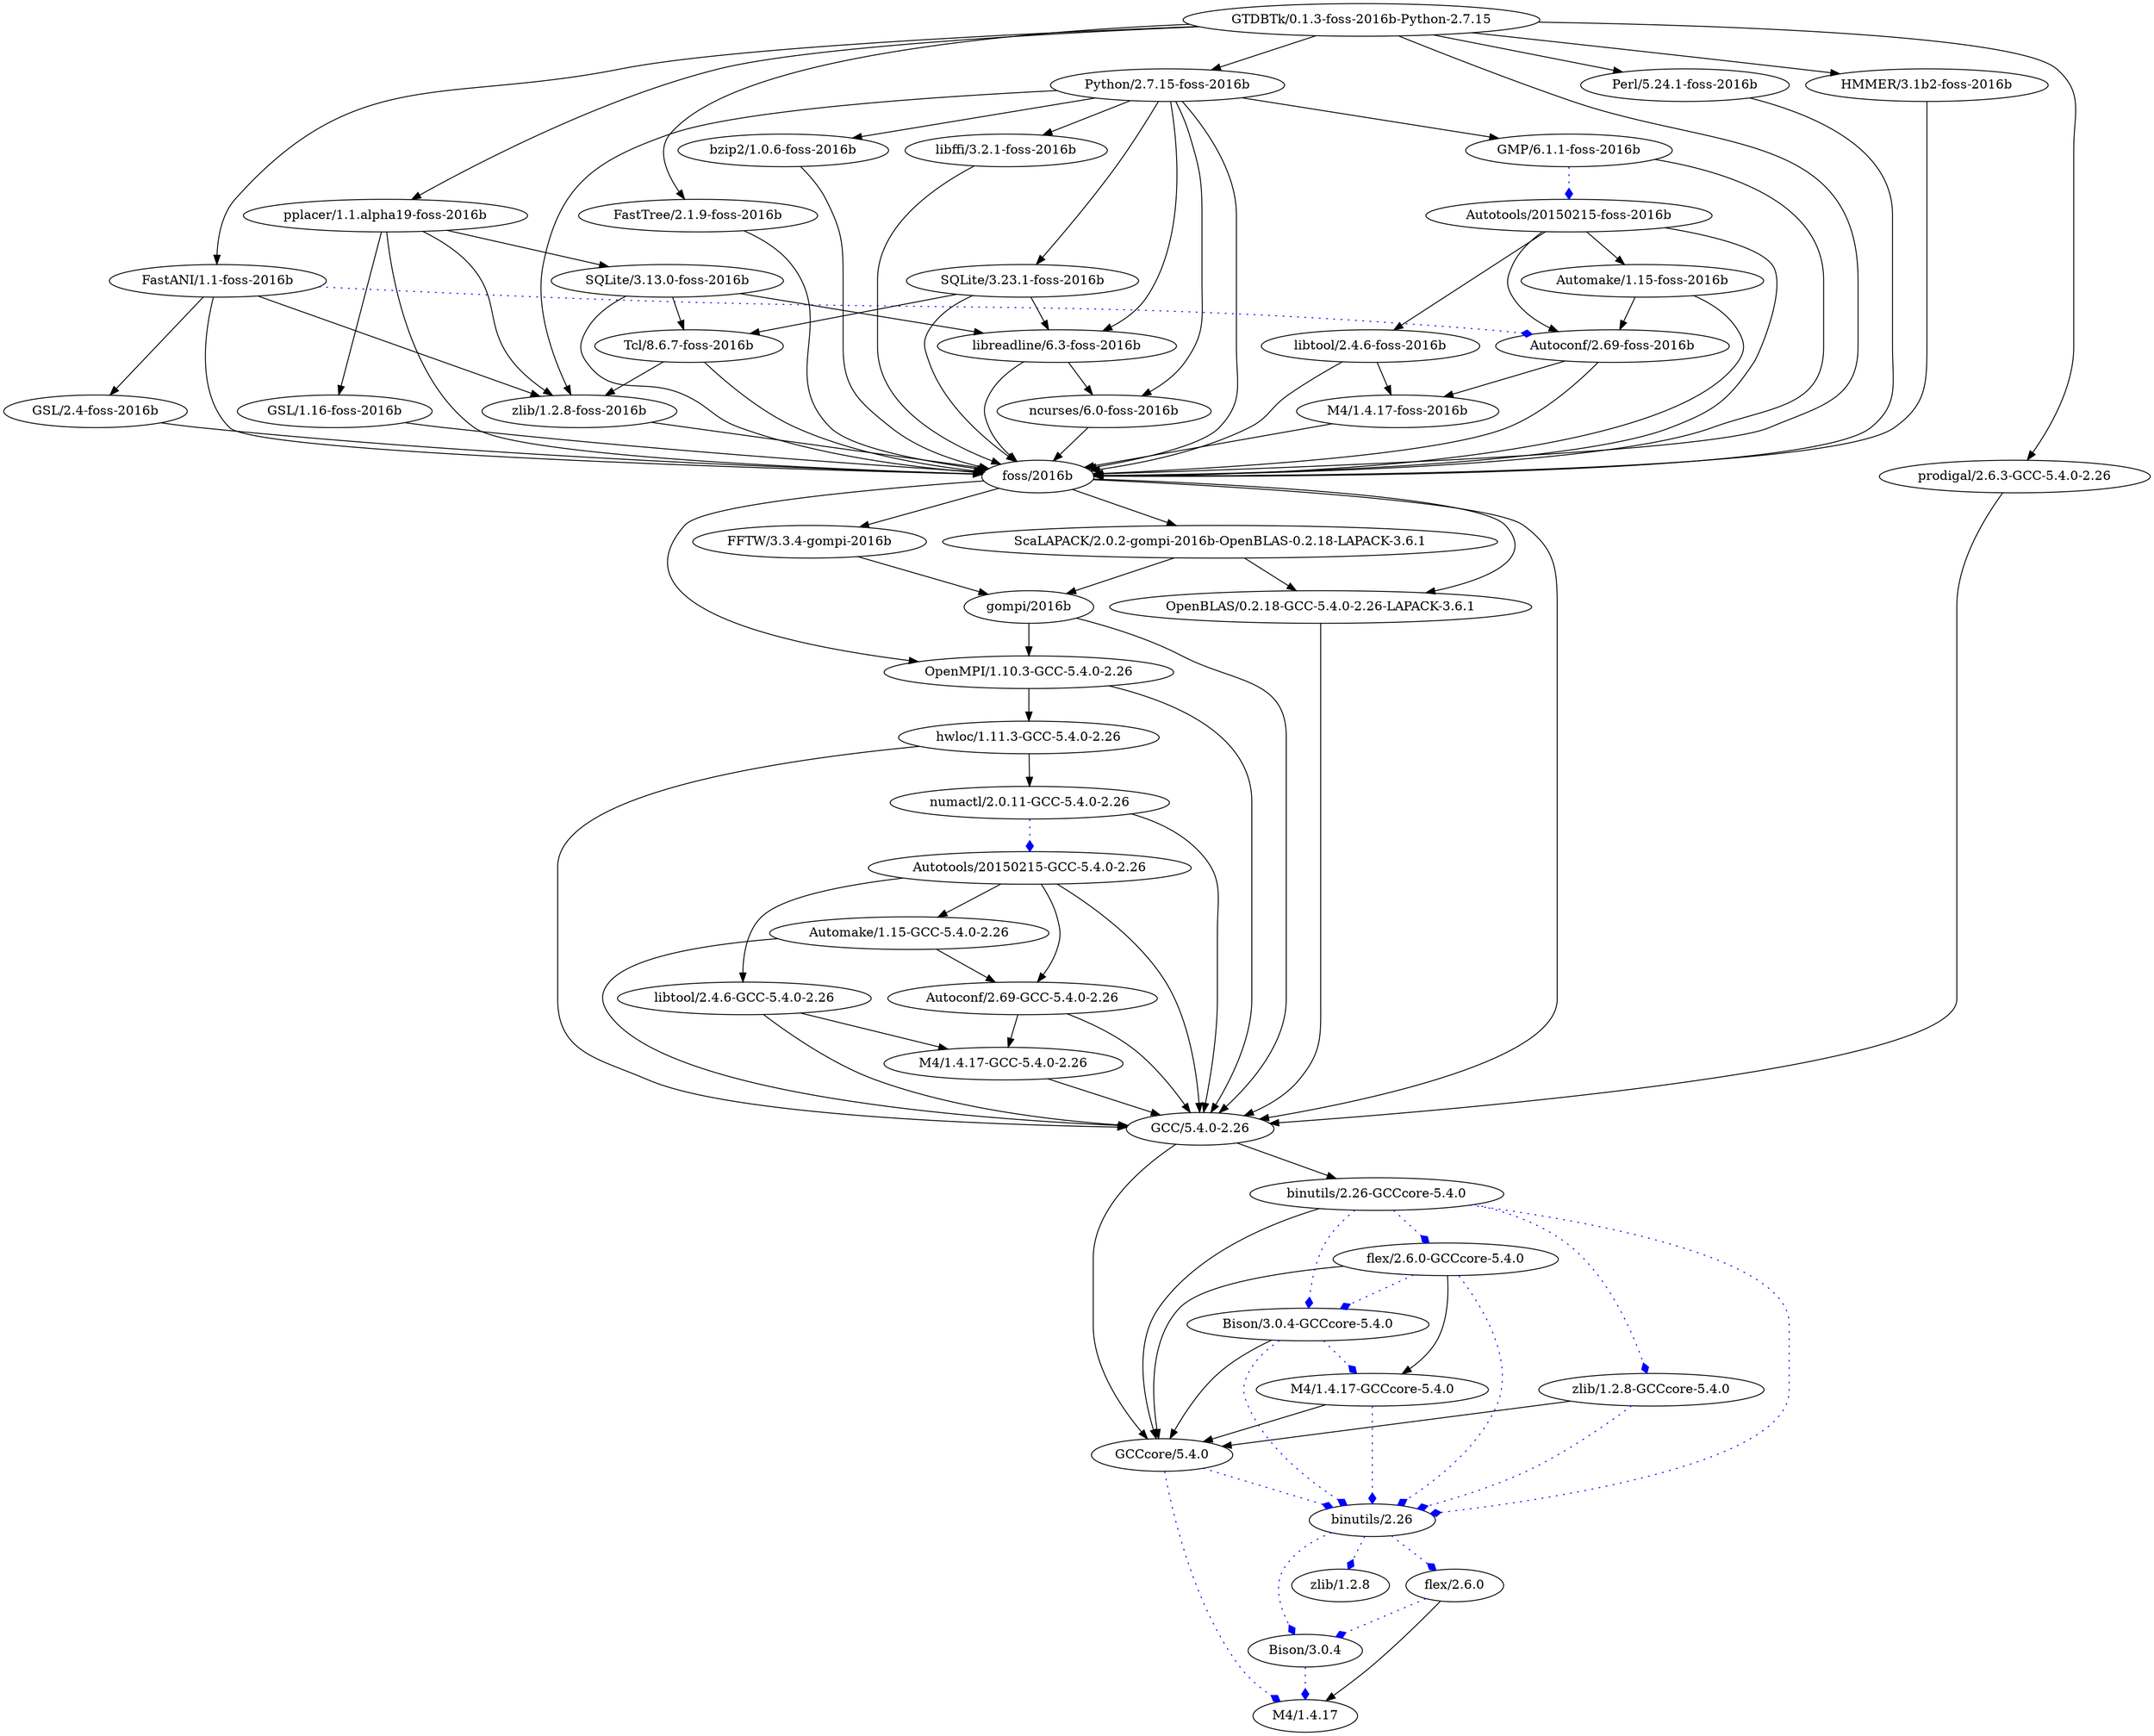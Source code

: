 digraph graphname {
"GMP/6.1.1-foss-2016b";
"zlib/1.2.8-GCCcore-5.4.0";
"flex/2.6.0";
"libreadline/6.3-foss-2016b";
"M4/1.4.17";
"hwloc/1.11.3-GCC-5.4.0-2.26";
"OpenMPI/1.10.3-GCC-5.4.0-2.26";
"zlib/1.2.8";
"Bison/3.0.4";
"M4/1.4.17-foss-2016b";
"flex/2.6.0-GCCcore-5.4.0";
"Autoconf/2.69-GCC-5.4.0-2.26";
"libtool/2.4.6-foss-2016b";
"Automake/1.15-foss-2016b";
"FastTree/2.1.9-foss-2016b";
"Autotools/20150215-foss-2016b";
"prodigal/2.6.3-GCC-5.4.0-2.26";
"Bison/3.0.4-GCCcore-5.4.0";
"gompi/2016b";
"Autoconf/2.69-foss-2016b";
"Python/2.7.15-foss-2016b";
"ncurses/6.0-foss-2016b";
"Autotools/20150215-GCC-5.4.0-2.26";
"SQLite/3.13.0-foss-2016b";
"Tcl/8.6.7-foss-2016b";
"GTDBTk/0.1.3-foss-2016b-Python-2.7.15";
"ScaLAPACK/2.0.2-gompi-2016b-OpenBLAS-0.2.18-LAPACK-3.6.1";
"Perl/5.24.1-foss-2016b";
"SQLite/3.23.1-foss-2016b";
"foss/2016b";
"Automake/1.15-GCC-5.4.0-2.26";
"bzip2/1.0.6-foss-2016b";
"libffi/3.2.1-foss-2016b";
"pplacer/1.1.alpha19-foss-2016b";
"GCCcore/5.4.0";
"libtool/2.4.6-GCC-5.4.0-2.26";
"HMMER/3.1b2-foss-2016b";
"GSL/1.16-foss-2016b";
"M4/1.4.17-GCC-5.4.0-2.26";
"zlib/1.2.8-foss-2016b";
"GCC/5.4.0-2.26";
"numactl/2.0.11-GCC-5.4.0-2.26";
"FastANI/1.1-foss-2016b";
"binutils/2.26";
"FFTW/3.3.4-gompi-2016b";
"M4/1.4.17-GCCcore-5.4.0";
"OpenBLAS/0.2.18-GCC-5.4.0-2.26-LAPACK-3.6.1";
"GSL/2.4-foss-2016b";
"binutils/2.26-GCCcore-5.4.0";
"GMP/6.1.1-foss-2016b" -> "Autotools/20150215-foss-2016b"  [color=blue, style=dotted, arrowhead=diamond];
"GMP/6.1.1-foss-2016b" -> "foss/2016b";
"zlib/1.2.8-GCCcore-5.4.0" -> "binutils/2.26"  [color=blue, style=dotted, arrowhead=diamond];
"zlib/1.2.8-GCCcore-5.4.0" -> "GCCcore/5.4.0";
"flex/2.6.0" -> "M4/1.4.17";
"flex/2.6.0" -> "Bison/3.0.4"  [color=blue, style=dotted, arrowhead=diamond];
"libreadline/6.3-foss-2016b" -> "ncurses/6.0-foss-2016b";
"libreadline/6.3-foss-2016b" -> "foss/2016b";
"hwloc/1.11.3-GCC-5.4.0-2.26" -> "numactl/2.0.11-GCC-5.4.0-2.26";
"hwloc/1.11.3-GCC-5.4.0-2.26" -> "GCC/5.4.0-2.26";
"OpenMPI/1.10.3-GCC-5.4.0-2.26" -> "hwloc/1.11.3-GCC-5.4.0-2.26";
"OpenMPI/1.10.3-GCC-5.4.0-2.26" -> "GCC/5.4.0-2.26";
"Bison/3.0.4" -> "M4/1.4.17"  [color=blue, style=dotted, arrowhead=diamond];
"M4/1.4.17-foss-2016b" -> "foss/2016b";
"flex/2.6.0-GCCcore-5.4.0" -> "M4/1.4.17-GCCcore-5.4.0";
"flex/2.6.0-GCCcore-5.4.0" -> "Bison/3.0.4-GCCcore-5.4.0"  [color=blue, style=dotted, arrowhead=diamond];
"flex/2.6.0-GCCcore-5.4.0" -> "binutils/2.26"  [color=blue, style=dotted, arrowhead=diamond];
"flex/2.6.0-GCCcore-5.4.0" -> "GCCcore/5.4.0";
"Autoconf/2.69-GCC-5.4.0-2.26" -> "M4/1.4.17-GCC-5.4.0-2.26";
"Autoconf/2.69-GCC-5.4.0-2.26" -> "GCC/5.4.0-2.26";
"libtool/2.4.6-foss-2016b" -> "M4/1.4.17-foss-2016b";
"libtool/2.4.6-foss-2016b" -> "foss/2016b";
"Automake/1.15-foss-2016b" -> "Autoconf/2.69-foss-2016b";
"Automake/1.15-foss-2016b" -> "foss/2016b";
"FastTree/2.1.9-foss-2016b" -> "foss/2016b";
"Autotools/20150215-foss-2016b" -> "Autoconf/2.69-foss-2016b";
"Autotools/20150215-foss-2016b" -> "Automake/1.15-foss-2016b";
"Autotools/20150215-foss-2016b" -> "libtool/2.4.6-foss-2016b";
"Autotools/20150215-foss-2016b" -> "foss/2016b";
"prodigal/2.6.3-GCC-5.4.0-2.26" -> "GCC/5.4.0-2.26";
"Bison/3.0.4-GCCcore-5.4.0" -> "M4/1.4.17-GCCcore-5.4.0"  [color=blue, style=dotted, arrowhead=diamond];
"Bison/3.0.4-GCCcore-5.4.0" -> "binutils/2.26"  [color=blue, style=dotted, arrowhead=diamond];
"Bison/3.0.4-GCCcore-5.4.0" -> "GCCcore/5.4.0";
"gompi/2016b" -> "GCC/5.4.0-2.26";
"gompi/2016b" -> "OpenMPI/1.10.3-GCC-5.4.0-2.26";
"Autoconf/2.69-foss-2016b" -> "M4/1.4.17-foss-2016b";
"Autoconf/2.69-foss-2016b" -> "foss/2016b";
"Python/2.7.15-foss-2016b" -> "bzip2/1.0.6-foss-2016b";
"Python/2.7.15-foss-2016b" -> "zlib/1.2.8-foss-2016b";
"Python/2.7.15-foss-2016b" -> "libreadline/6.3-foss-2016b";
"Python/2.7.15-foss-2016b" -> "ncurses/6.0-foss-2016b";
"Python/2.7.15-foss-2016b" -> "SQLite/3.23.1-foss-2016b";
"Python/2.7.15-foss-2016b" -> "GMP/6.1.1-foss-2016b";
"Python/2.7.15-foss-2016b" -> "libffi/3.2.1-foss-2016b";
"Python/2.7.15-foss-2016b" -> "foss/2016b";
"ncurses/6.0-foss-2016b" -> "foss/2016b";
"Autotools/20150215-GCC-5.4.0-2.26" -> "Autoconf/2.69-GCC-5.4.0-2.26";
"Autotools/20150215-GCC-5.4.0-2.26" -> "Automake/1.15-GCC-5.4.0-2.26";
"Autotools/20150215-GCC-5.4.0-2.26" -> "libtool/2.4.6-GCC-5.4.0-2.26";
"Autotools/20150215-GCC-5.4.0-2.26" -> "GCC/5.4.0-2.26";
"SQLite/3.13.0-foss-2016b" -> "libreadline/6.3-foss-2016b";
"SQLite/3.13.0-foss-2016b" -> "Tcl/8.6.7-foss-2016b";
"SQLite/3.13.0-foss-2016b" -> "foss/2016b";
"Tcl/8.6.7-foss-2016b" -> "zlib/1.2.8-foss-2016b";
"Tcl/8.6.7-foss-2016b" -> "foss/2016b";
"GTDBTk/0.1.3-foss-2016b-Python-2.7.15" -> "Python/2.7.15-foss-2016b";
"GTDBTk/0.1.3-foss-2016b-Python-2.7.15" -> "Perl/5.24.1-foss-2016b";
"GTDBTk/0.1.3-foss-2016b-Python-2.7.15" -> "prodigal/2.6.3-GCC-5.4.0-2.26";
"GTDBTk/0.1.3-foss-2016b-Python-2.7.15" -> "HMMER/3.1b2-foss-2016b";
"GTDBTk/0.1.3-foss-2016b-Python-2.7.15" -> "pplacer/1.1.alpha19-foss-2016b";
"GTDBTk/0.1.3-foss-2016b-Python-2.7.15" -> "FastANI/1.1-foss-2016b";
"GTDBTk/0.1.3-foss-2016b-Python-2.7.15" -> "FastTree/2.1.9-foss-2016b";
"GTDBTk/0.1.3-foss-2016b-Python-2.7.15" -> "foss/2016b";
"ScaLAPACK/2.0.2-gompi-2016b-OpenBLAS-0.2.18-LAPACK-3.6.1" -> "OpenBLAS/0.2.18-GCC-5.4.0-2.26-LAPACK-3.6.1";
"ScaLAPACK/2.0.2-gompi-2016b-OpenBLAS-0.2.18-LAPACK-3.6.1" -> "gompi/2016b";
"Perl/5.24.1-foss-2016b" -> "foss/2016b";
"SQLite/3.23.1-foss-2016b" -> "libreadline/6.3-foss-2016b";
"SQLite/3.23.1-foss-2016b" -> "Tcl/8.6.7-foss-2016b";
"SQLite/3.23.1-foss-2016b" -> "foss/2016b";
"foss/2016b" -> "GCC/5.4.0-2.26";
"foss/2016b" -> "OpenMPI/1.10.3-GCC-5.4.0-2.26";
"foss/2016b" -> "OpenBLAS/0.2.18-GCC-5.4.0-2.26-LAPACK-3.6.1";
"foss/2016b" -> "FFTW/3.3.4-gompi-2016b";
"foss/2016b" -> "ScaLAPACK/2.0.2-gompi-2016b-OpenBLAS-0.2.18-LAPACK-3.6.1";
"Automake/1.15-GCC-5.4.0-2.26" -> "Autoconf/2.69-GCC-5.4.0-2.26";
"Automake/1.15-GCC-5.4.0-2.26" -> "GCC/5.4.0-2.26";
"bzip2/1.0.6-foss-2016b" -> "foss/2016b";
"libffi/3.2.1-foss-2016b" -> "foss/2016b";
"pplacer/1.1.alpha19-foss-2016b" -> "zlib/1.2.8-foss-2016b";
"pplacer/1.1.alpha19-foss-2016b" -> "GSL/1.16-foss-2016b";
"pplacer/1.1.alpha19-foss-2016b" -> "SQLite/3.13.0-foss-2016b";
"pplacer/1.1.alpha19-foss-2016b" -> "foss/2016b";
"GCCcore/5.4.0" -> "binutils/2.26"  [color=blue, style=dotted, arrowhead=diamond];
"GCCcore/5.4.0" -> "M4/1.4.17"  [color=blue, style=dotted, arrowhead=diamond];
"libtool/2.4.6-GCC-5.4.0-2.26" -> "M4/1.4.17-GCC-5.4.0-2.26";
"libtool/2.4.6-GCC-5.4.0-2.26" -> "GCC/5.4.0-2.26";
"HMMER/3.1b2-foss-2016b" -> "foss/2016b";
"GSL/1.16-foss-2016b" -> "foss/2016b";
"M4/1.4.17-GCC-5.4.0-2.26" -> "GCC/5.4.0-2.26";
"zlib/1.2.8-foss-2016b" -> "foss/2016b";
"GCC/5.4.0-2.26" -> "GCCcore/5.4.0";
"GCC/5.4.0-2.26" -> "binutils/2.26-GCCcore-5.4.0";
"numactl/2.0.11-GCC-5.4.0-2.26" -> "Autotools/20150215-GCC-5.4.0-2.26"  [color=blue, style=dotted, arrowhead=diamond];
"numactl/2.0.11-GCC-5.4.0-2.26" -> "GCC/5.4.0-2.26";
"FastANI/1.1-foss-2016b" -> "GSL/2.4-foss-2016b";
"FastANI/1.1-foss-2016b" -> "zlib/1.2.8-foss-2016b";
"FastANI/1.1-foss-2016b" -> "Autoconf/2.69-foss-2016b"  [color=blue, style=dotted, arrowhead=diamond];
"FastANI/1.1-foss-2016b" -> "foss/2016b";
"binutils/2.26" -> "flex/2.6.0"  [color=blue, style=dotted, arrowhead=diamond];
"binutils/2.26" -> "Bison/3.0.4"  [color=blue, style=dotted, arrowhead=diamond];
"binutils/2.26" -> "zlib/1.2.8"  [color=blue, style=dotted, arrowhead=diamond];
"FFTW/3.3.4-gompi-2016b" -> "gompi/2016b";
"M4/1.4.17-GCCcore-5.4.0" -> "binutils/2.26"  [color=blue, style=dotted, arrowhead=diamond];
"M4/1.4.17-GCCcore-5.4.0" -> "GCCcore/5.4.0";
"OpenBLAS/0.2.18-GCC-5.4.0-2.26-LAPACK-3.6.1" -> "GCC/5.4.0-2.26";
"GSL/2.4-foss-2016b" -> "foss/2016b";
"binutils/2.26-GCCcore-5.4.0" -> "flex/2.6.0-GCCcore-5.4.0"  [color=blue, style=dotted, arrowhead=diamond];
"binutils/2.26-GCCcore-5.4.0" -> "Bison/3.0.4-GCCcore-5.4.0"  [color=blue, style=dotted, arrowhead=diamond];
"binutils/2.26-GCCcore-5.4.0" -> "zlib/1.2.8-GCCcore-5.4.0"  [color=blue, style=dotted, arrowhead=diamond];
"binutils/2.26-GCCcore-5.4.0" -> "binutils/2.26"  [color=blue, style=dotted, arrowhead=diamond];
"binutils/2.26-GCCcore-5.4.0" -> "GCCcore/5.4.0";
}
